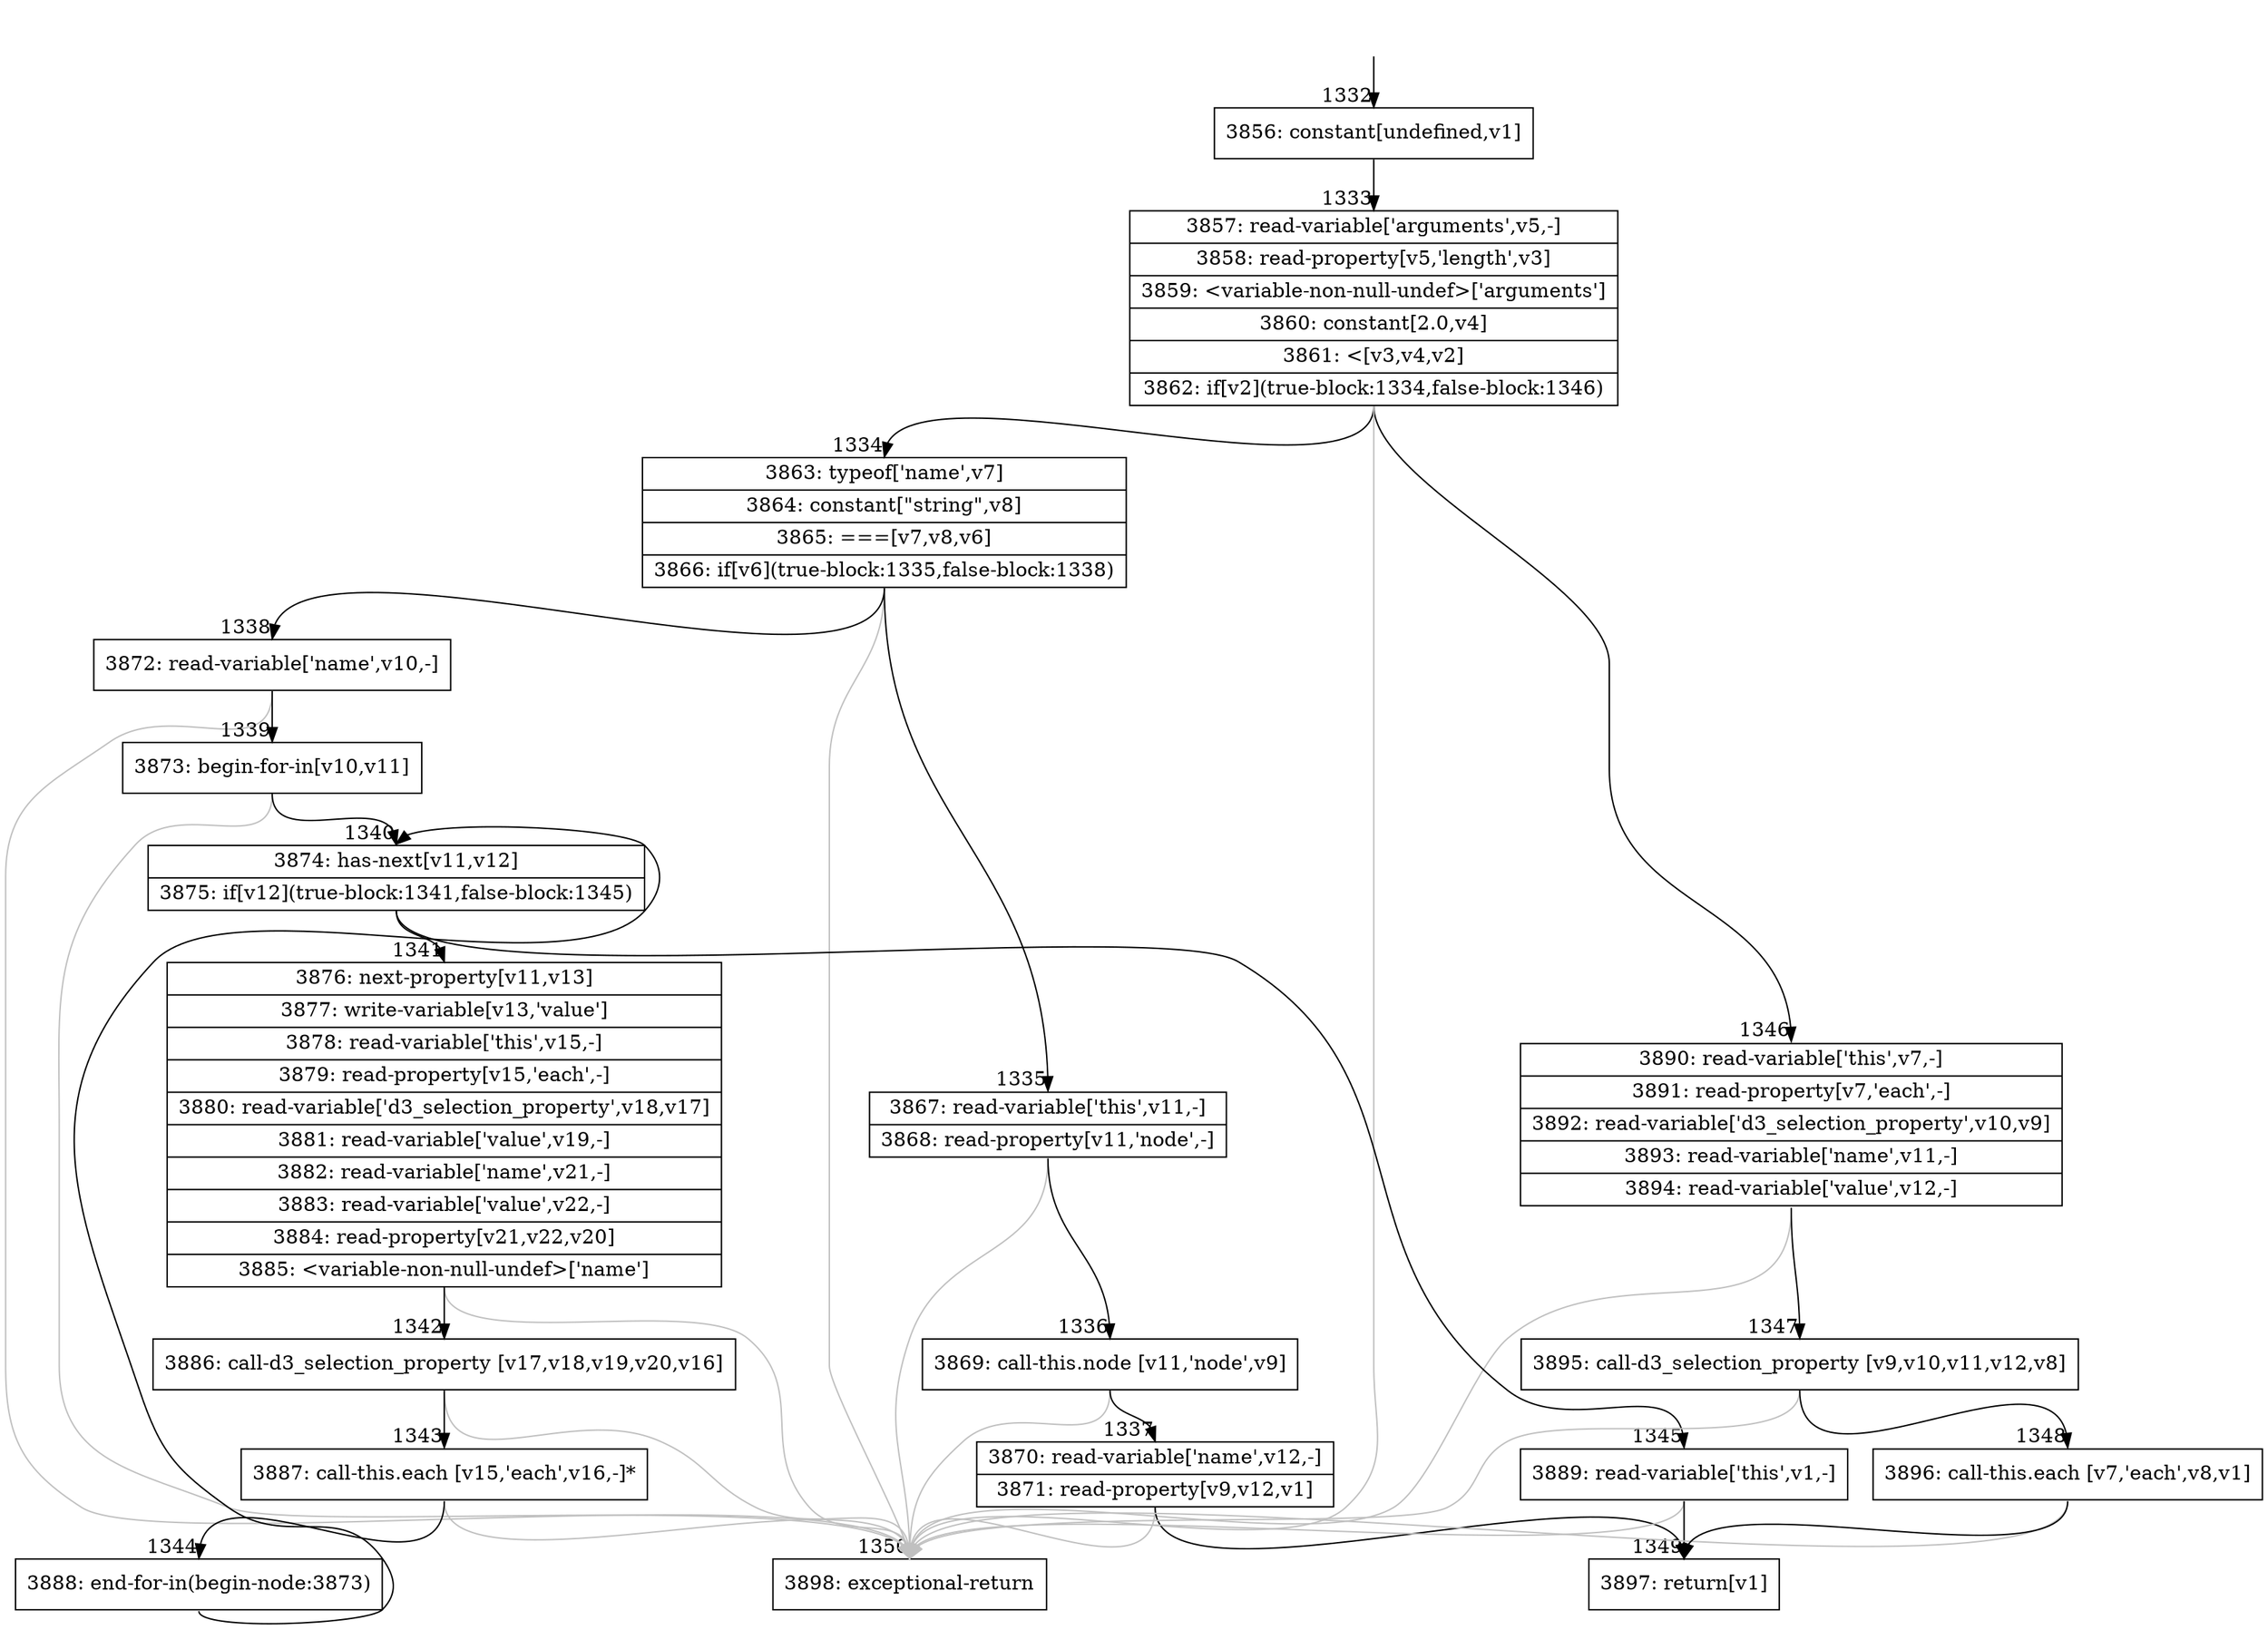 digraph {
rankdir="TD"
BB_entry129[shape=none,label=""];
BB_entry129 -> BB1332 [tailport=s, headport=n, headlabel="    1332"]
BB1332 [shape=record label="{3856: constant[undefined,v1]}" ] 
BB1332 -> BB1333 [tailport=s, headport=n, headlabel="      1333"]
BB1333 [shape=record label="{3857: read-variable['arguments',v5,-]|3858: read-property[v5,'length',v3]|3859: \<variable-non-null-undef\>['arguments']|3860: constant[2.0,v4]|3861: \<[v3,v4,v2]|3862: if[v2](true-block:1334,false-block:1346)}" ] 
BB1333 -> BB1334 [tailport=s, headport=n, headlabel="      1334"]
BB1333 -> BB1346 [tailport=s, headport=n, headlabel="      1346"]
BB1333 -> BB1350 [tailport=s, headport=n, color=gray, headlabel="      1350"]
BB1334 [shape=record label="{3863: typeof['name',v7]|3864: constant[\"string\",v8]|3865: ===[v7,v8,v6]|3866: if[v6](true-block:1335,false-block:1338)}" ] 
BB1334 -> BB1335 [tailport=s, headport=n, headlabel="      1335"]
BB1334 -> BB1338 [tailport=s, headport=n, headlabel="      1338"]
BB1334 -> BB1350 [tailport=s, headport=n, color=gray]
BB1335 [shape=record label="{3867: read-variable['this',v11,-]|3868: read-property[v11,'node',-]}" ] 
BB1335 -> BB1336 [tailport=s, headport=n, headlabel="      1336"]
BB1335 -> BB1350 [tailport=s, headport=n, color=gray]
BB1336 [shape=record label="{3869: call-this.node [v11,'node',v9]}" ] 
BB1336 -> BB1337 [tailport=s, headport=n, headlabel="      1337"]
BB1336 -> BB1350 [tailport=s, headport=n, color=gray]
BB1337 [shape=record label="{3870: read-variable['name',v12,-]|3871: read-property[v9,v12,v1]}" ] 
BB1337 -> BB1349 [tailport=s, headport=n, headlabel="      1349"]
BB1337 -> BB1350 [tailport=s, headport=n, color=gray]
BB1338 [shape=record label="{3872: read-variable['name',v10,-]}" ] 
BB1338 -> BB1339 [tailport=s, headport=n, headlabel="      1339"]
BB1338 -> BB1350 [tailport=s, headport=n, color=gray]
BB1339 [shape=record label="{3873: begin-for-in[v10,v11]}" ] 
BB1339 -> BB1340 [tailport=s, headport=n, headlabel="      1340"]
BB1339 -> BB1350 [tailport=s, headport=n, color=gray]
BB1340 [shape=record label="{3874: has-next[v11,v12]|3875: if[v12](true-block:1341,false-block:1345)}" ] 
BB1340 -> BB1341 [tailport=s, headport=n, headlabel="      1341"]
BB1340 -> BB1345 [tailport=s, headport=n, headlabel="      1345"]
BB1341 [shape=record label="{3876: next-property[v11,v13]|3877: write-variable[v13,'value']|3878: read-variable['this',v15,-]|3879: read-property[v15,'each',-]|3880: read-variable['d3_selection_property',v18,v17]|3881: read-variable['value',v19,-]|3882: read-variable['name',v21,-]|3883: read-variable['value',v22,-]|3884: read-property[v21,v22,v20]|3885: \<variable-non-null-undef\>['name']}" ] 
BB1341 -> BB1342 [tailport=s, headport=n, headlabel="      1342"]
BB1341 -> BB1350 [tailport=s, headport=n, color=gray]
BB1342 [shape=record label="{3886: call-d3_selection_property [v17,v18,v19,v20,v16]}" ] 
BB1342 -> BB1343 [tailport=s, headport=n, headlabel="      1343"]
BB1342 -> BB1350 [tailport=s, headport=n, color=gray]
BB1343 [shape=record label="{3887: call-this.each [v15,'each',v16,-]*}" ] 
BB1343 -> BB1344 [tailport=s, headport=n, headlabel="      1344"]
BB1343 -> BB1350 [tailport=s, headport=n, color=gray]
BB1344 [shape=record label="{3888: end-for-in(begin-node:3873)}" ] 
BB1344 -> BB1340 [tailport=s, headport=n]
BB1345 [shape=record label="{3889: read-variable['this',v1,-]}" ] 
BB1345 -> BB1349 [tailport=s, headport=n]
BB1345 -> BB1350 [tailport=s, headport=n, color=gray]
BB1346 [shape=record label="{3890: read-variable['this',v7,-]|3891: read-property[v7,'each',-]|3892: read-variable['d3_selection_property',v10,v9]|3893: read-variable['name',v11,-]|3894: read-variable['value',v12,-]}" ] 
BB1346 -> BB1347 [tailport=s, headport=n, headlabel="      1347"]
BB1346 -> BB1350 [tailport=s, headport=n, color=gray]
BB1347 [shape=record label="{3895: call-d3_selection_property [v9,v10,v11,v12,v8]}" ] 
BB1347 -> BB1348 [tailport=s, headport=n, headlabel="      1348"]
BB1347 -> BB1350 [tailport=s, headport=n, color=gray]
BB1348 [shape=record label="{3896: call-this.each [v7,'each',v8,v1]}" ] 
BB1348 -> BB1349 [tailport=s, headport=n]
BB1348 -> BB1350 [tailport=s, headport=n, color=gray]
BB1349 [shape=record label="{3897: return[v1]}" ] 
BB1350 [shape=record label="{3898: exceptional-return}" ] 
//#$~ 767
}
